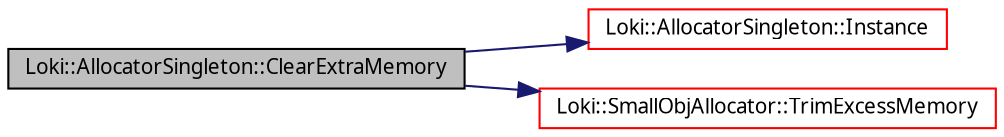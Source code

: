 digraph G
{
  bgcolor="transparent";
  edge [fontname="FreeSans.ttf",fontsize=10,labelfontname="FreeSans.ttf",labelfontsize=10];
  node [fontname="FreeSans.ttf",fontsize=10,shape=record];
  rankdir=LR;
  Node1 [label="Loki::AllocatorSingleton::ClearExtraMemory",height=0.2,width=0.4,color="black", fillcolor="grey75", style="filled" fontcolor="black"];
  Node1 -> Node2 [color="midnightblue",fontsize=10,style="solid",fontname="FreeSans.ttf"];
  Node2 [label="Loki::AllocatorSingleton::Instance",height=0.2,width=0.4,color="red",URL="$a00013.html#0de7839b1e888e11ff44bc50b78ca7d7"];
  Node1 -> Node3 [color="midnightblue",fontsize=10,style="solid",fontname="FreeSans.ttf"];
  Node3 [label="Loki::SmallObjAllocator::TrimExcessMemory",height=0.2,width=0.4,color="red",URL="$a00524.html#6b635664b20a6984303dabde86c8ac83"];
}
